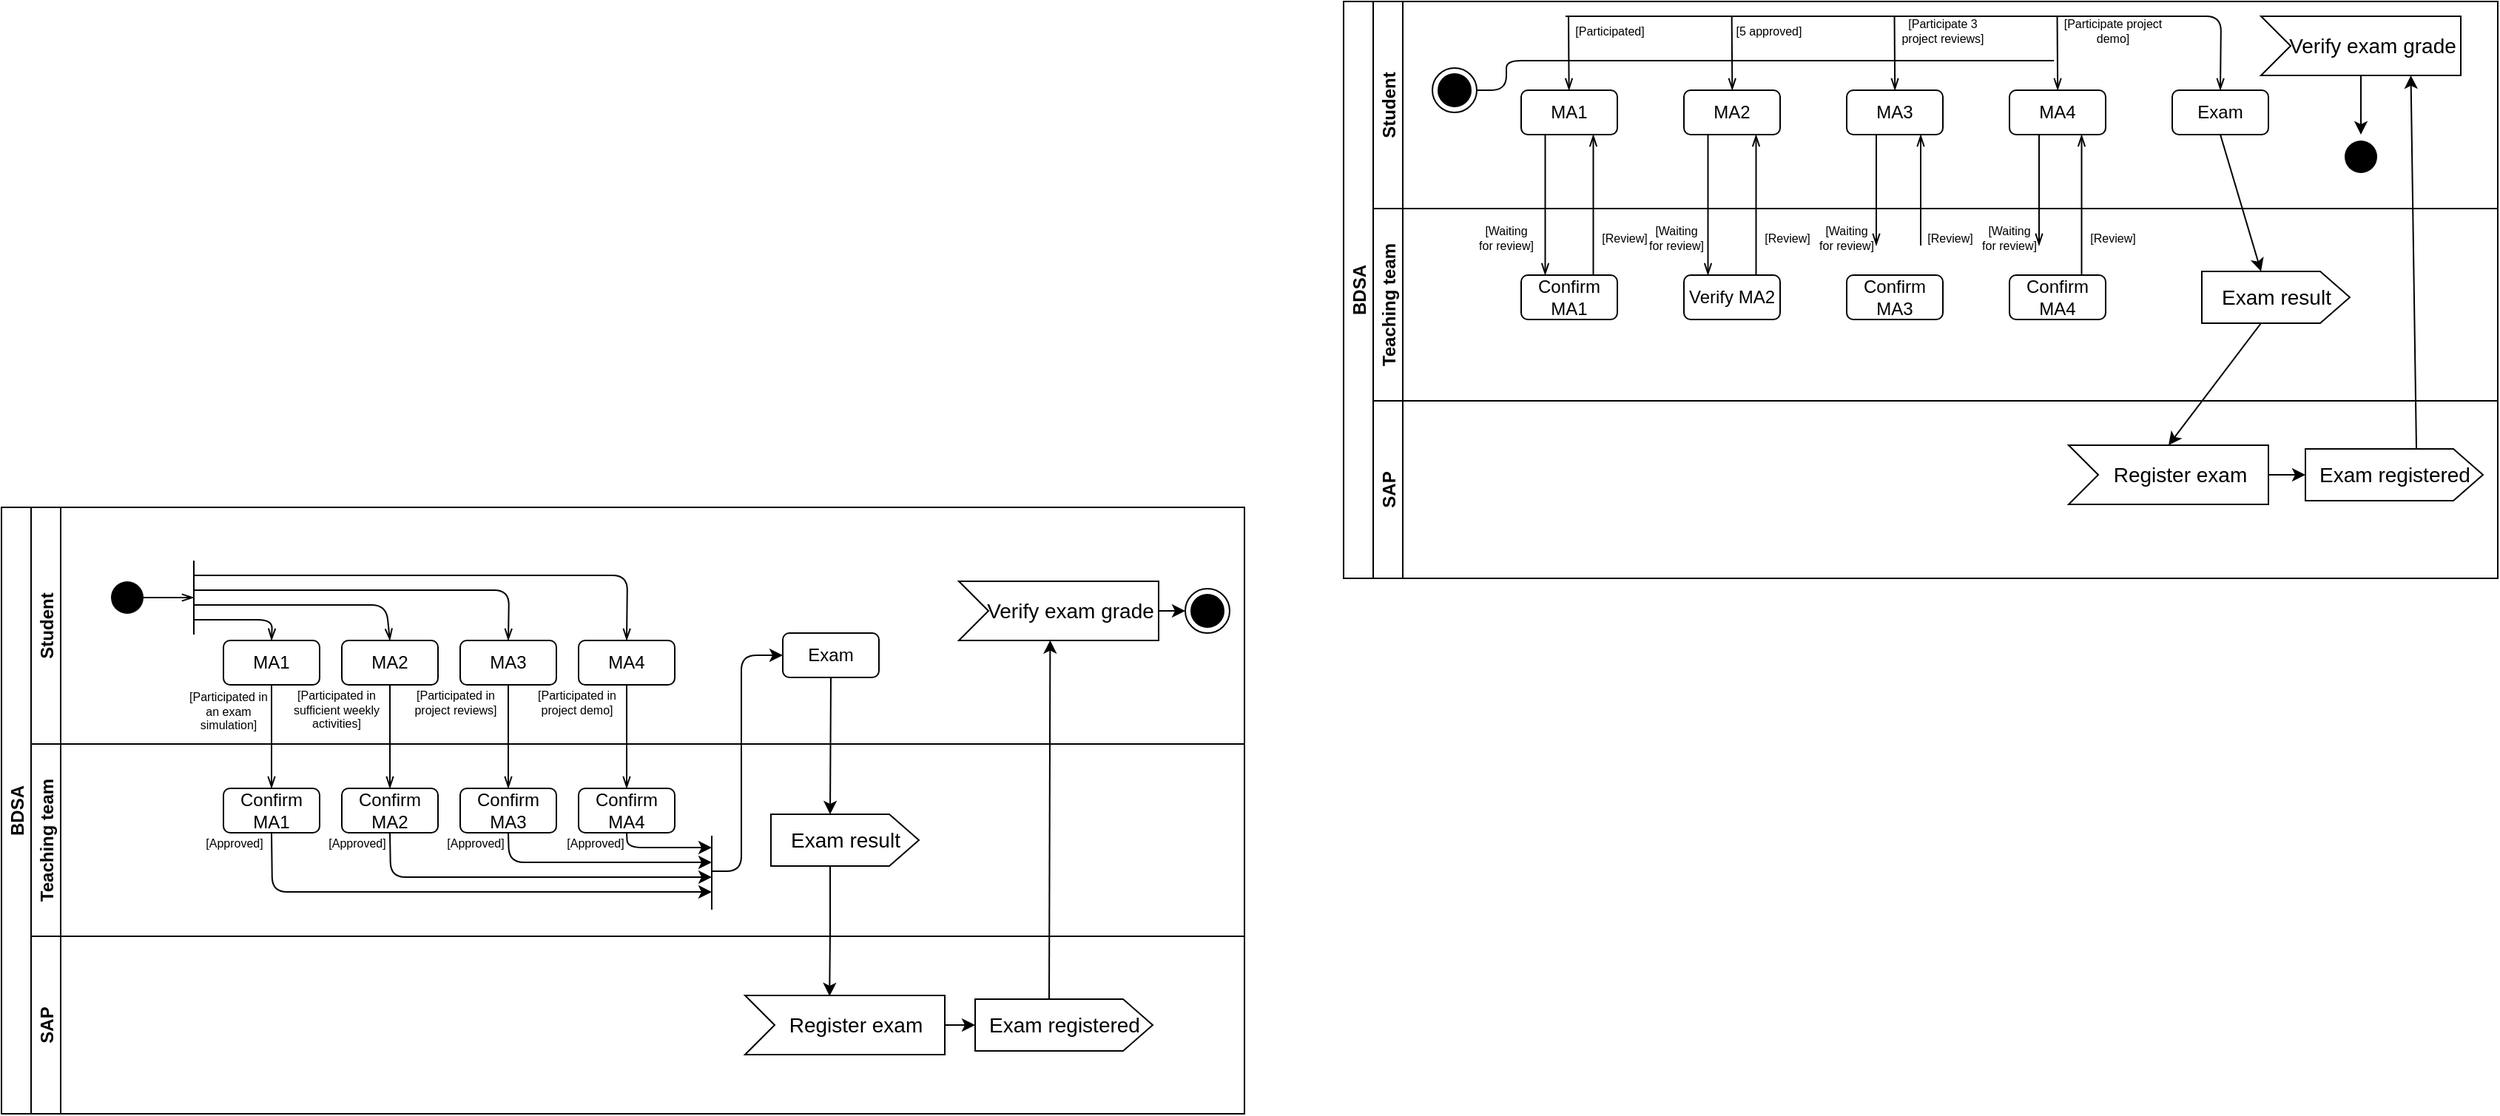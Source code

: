 <mxfile version="15.2.9" type="github">
  <diagram id="9ruZ7lIHfwIDMkIMnSRF" name="Page-1">
    <mxGraphModel dx="378" dy="210" grid="0" gridSize="10" guides="1" tooltips="1" connect="1" arrows="1" fold="1" page="0" pageScale="1" pageWidth="850" pageHeight="1100" math="0" shadow="0">
      <root>
        <mxCell id="0" />
        <mxCell id="1" parent="0" />
        <mxCell id="1oKYoXXWQTvSqcj3fdGV-1" value="BDSA" style="swimlane;childLayout=stackLayout;resizeParent=1;resizeParentMax=0;horizontal=0;startSize=20;horizontalStack=0;direction=east;" parent="1" vertex="1">
          <mxGeometry x="40" y="680" width="840" height="410" as="geometry">
            <mxRectangle x="180" y="230" width="30" height="60" as="alternateBounds" />
          </mxGeometry>
        </mxCell>
        <mxCell id="1oKYoXXWQTvSqcj3fdGV-2" value="Student" style="swimlane;startSize=20;horizontal=0;" parent="1oKYoXXWQTvSqcj3fdGV-1" vertex="1">
          <mxGeometry x="20" width="820" height="160" as="geometry" />
        </mxCell>
        <mxCell id="8XiK232bwKAHNI2Cz1TA-95" value="" style="ellipse;html=1;shape=endState;fillColor=#000000;strokeColor=#000000;" vertex="1" parent="1oKYoXXWQTvSqcj3fdGV-2">
          <mxGeometry x="780" y="55" width="30" height="30" as="geometry" />
        </mxCell>
        <mxCell id="8XiK232bwKAHNI2Cz1TA-130" value="Verify exam grade" style="html=1;shape=mxgraph.infographic.ribbonSimple;notch1=20;notch2=0;align=center;verticalAlign=middle;fontSize=14;fontStyle=0;fillColor=#FFFFFF;flipH=0;spacingRight=0;spacingLeft=14;rotation=0;" vertex="1" parent="1oKYoXXWQTvSqcj3fdGV-2">
          <mxGeometry x="627" y="50" width="135" height="40" as="geometry" />
        </mxCell>
        <mxCell id="8XiK232bwKAHNI2Cz1TA-140" value="" style="endArrow=classic;html=1;exitX=1;exitY=0.5;exitDx=0;exitDy=0;exitPerimeter=0;entryX=0;entryY=0.5;entryDx=0;entryDy=0;" edge="1" parent="1oKYoXXWQTvSqcj3fdGV-2" source="8XiK232bwKAHNI2Cz1TA-130" target="8XiK232bwKAHNI2Cz1TA-95">
          <mxGeometry width="50" height="50" relative="1" as="geometry">
            <mxPoint x="750" y="160" as="sourcePoint" />
            <mxPoint x="800" y="110" as="targetPoint" />
          </mxGeometry>
        </mxCell>
        <mxCell id="8XiK232bwKAHNI2Cz1TA-110" value="[Participated in an exam simulation]" style="text;html=1;strokeColor=none;fillColor=none;align=center;verticalAlign=middle;whiteSpace=wrap;rounded=0;fontSize=8;" vertex="1" parent="1oKYoXXWQTvSqcj3fdGV-2">
          <mxGeometry x="106" y="123" width="55" height="30" as="geometry" />
        </mxCell>
        <mxCell id="8XiK232bwKAHNI2Cz1TA-96" value="MA1" style="rounded=1;whiteSpace=wrap;html=1;" vertex="1" parent="1oKYoXXWQTvSqcj3fdGV-2">
          <mxGeometry x="130" y="90" width="65" height="30" as="geometry" />
        </mxCell>
        <mxCell id="8XiK232bwKAHNI2Cz1TA-97" value="" style="ellipse;html=1;shape=endState;fillColor=#000000;strokeColor=none;" vertex="1" parent="1oKYoXXWQTvSqcj3fdGV-2">
          <mxGeometry x="50" y="46" width="30" height="30" as="geometry" />
        </mxCell>
        <mxCell id="8XiK232bwKAHNI2Cz1TA-98" value="" style="endArrow=none;html=1;" edge="1" parent="1oKYoXXWQTvSqcj3fdGV-2">
          <mxGeometry width="50" height="50" relative="1" as="geometry">
            <mxPoint x="110.0" y="86" as="sourcePoint" />
            <mxPoint x="110.0" y="36.0" as="targetPoint" />
          </mxGeometry>
        </mxCell>
        <mxCell id="8XiK232bwKAHNI2Cz1TA-99" value="&lt;div&gt;MA2&lt;/div&gt;" style="rounded=1;whiteSpace=wrap;html=1;" vertex="1" parent="1oKYoXXWQTvSqcj3fdGV-2">
          <mxGeometry x="210" y="90" width="65" height="30" as="geometry" />
        </mxCell>
        <mxCell id="8XiK232bwKAHNI2Cz1TA-100" value="MA3" style="rounded=1;whiteSpace=wrap;html=1;" vertex="1" parent="1oKYoXXWQTvSqcj3fdGV-2">
          <mxGeometry x="290" y="90" width="65" height="30" as="geometry" />
        </mxCell>
        <mxCell id="8XiK232bwKAHNI2Cz1TA-117" value="" style="endArrow=openThin;html=1;endFill=0;" edge="1" parent="1oKYoXXWQTvSqcj3fdGV-2">
          <mxGeometry width="50" height="50" relative="1" as="geometry">
            <mxPoint x="70.0" y="61" as="sourcePoint" />
            <mxPoint x="110.0" y="61" as="targetPoint" />
          </mxGeometry>
        </mxCell>
        <mxCell id="8XiK232bwKAHNI2Cz1TA-118" value="" style="endArrow=openThin;html=1;endFill=0;entryX=0.5;entryY=0;entryDx=0;entryDy=0;" edge="1" parent="1oKYoXXWQTvSqcj3fdGV-2" target="8XiK232bwKAHNI2Cz1TA-96">
          <mxGeometry width="50" height="50" relative="1" as="geometry">
            <mxPoint x="110.0" y="76" as="sourcePoint" />
            <mxPoint x="120" y="76" as="targetPoint" />
            <Array as="points">
              <mxPoint x="163" y="76" />
            </Array>
          </mxGeometry>
        </mxCell>
        <mxCell id="8XiK232bwKAHNI2Cz1TA-119" value="" style="endArrow=openThin;html=1;endFill=0;entryX=0.5;entryY=0;entryDx=0;entryDy=0;" edge="1" parent="1oKYoXXWQTvSqcj3fdGV-2" target="8XiK232bwKAHNI2Cz1TA-99">
          <mxGeometry width="50" height="50" relative="1" as="geometry">
            <mxPoint x="110.0" y="66" as="sourcePoint" />
            <mxPoint x="172.5" y="100" as="targetPoint" />
            <Array as="points">
              <mxPoint x="240" y="66" />
            </Array>
          </mxGeometry>
        </mxCell>
        <mxCell id="8XiK232bwKAHNI2Cz1TA-120" value="" style="endArrow=openThin;html=1;endFill=0;entryX=0.5;entryY=0;entryDx=0;entryDy=0;" edge="1" parent="1oKYoXXWQTvSqcj3fdGV-2" target="8XiK232bwKAHNI2Cz1TA-100">
          <mxGeometry width="50" height="50" relative="1" as="geometry">
            <mxPoint x="110.0" y="56" as="sourcePoint" />
            <mxPoint x="182.5" y="110" as="targetPoint" />
            <Array as="points">
              <mxPoint x="323" y="56" />
            </Array>
          </mxGeometry>
        </mxCell>
        <mxCell id="8XiK232bwKAHNI2Cz1TA-121" value="" style="endArrow=openThin;html=1;endFill=0;entryX=0.5;entryY=0;entryDx=0;entryDy=0;" edge="1" parent="1oKYoXXWQTvSqcj3fdGV-2">
          <mxGeometry width="50" height="50" relative="1" as="geometry">
            <mxPoint x="110.0" y="46.0" as="sourcePoint" />
            <mxPoint x="402.5" y="90" as="targetPoint" />
            <Array as="points">
              <mxPoint x="403" y="46" />
            </Array>
          </mxGeometry>
        </mxCell>
        <mxCell id="8XiK232bwKAHNI2Cz1TA-109" value="&lt;div&gt;[Participated in &lt;br&gt;&lt;/div&gt;&lt;div&gt;sufficient weekly&lt;/div&gt;&lt;div&gt;activities]&lt;/div&gt;" style="text;html=1;strokeColor=none;fillColor=none;align=center;verticalAlign=middle;whiteSpace=wrap;rounded=0;fontSize=8;" vertex="1" parent="1oKYoXXWQTvSqcj3fdGV-2">
          <mxGeometry x="154" y="127" width="105" height="20" as="geometry" />
        </mxCell>
        <mxCell id="8XiK232bwKAHNI2Cz1TA-111" value="[Participated in project reviews]" style="text;html=1;strokeColor=none;fillColor=none;align=center;verticalAlign=middle;whiteSpace=wrap;rounded=0;fontSize=8;" vertex="1" parent="1oKYoXXWQTvSqcj3fdGV-2">
          <mxGeometry x="252" y="122" width="70" height="20" as="geometry" />
        </mxCell>
        <mxCell id="8XiK232bwKAHNI2Cz1TA-112" value="[Participated in project demo]" style="text;html=1;strokeColor=none;fillColor=none;align=center;verticalAlign=middle;whiteSpace=wrap;rounded=0;fontSize=8;" vertex="1" parent="1oKYoXXWQTvSqcj3fdGV-2">
          <mxGeometry x="329" y="122" width="80" height="20" as="geometry" />
        </mxCell>
        <mxCell id="8XiK232bwKAHNI2Cz1TA-101" value="MA4" style="rounded=1;whiteSpace=wrap;html=1;" vertex="1" parent="1oKYoXXWQTvSqcj3fdGV-2">
          <mxGeometry x="370" y="90" width="65" height="30" as="geometry" />
        </mxCell>
        <mxCell id="1oKYoXXWQTvSqcj3fdGV-3" value="Teaching team" style="swimlane;startSize=20;horizontal=0;direction=east;" parent="1oKYoXXWQTvSqcj3fdGV-1" vertex="1">
          <mxGeometry x="20" y="160" width="820" height="130" as="geometry">
            <mxRectangle x="20" y="120" width="690" height="20" as="alternateBounds" />
          </mxGeometry>
        </mxCell>
        <mxCell id="8XiK232bwKAHNI2Cz1TA-102" value="Exam" style="rounded=1;whiteSpace=wrap;html=1;" vertex="1" parent="1oKYoXXWQTvSqcj3fdGV-3">
          <mxGeometry x="508" y="-75" width="65" height="30" as="geometry" />
        </mxCell>
        <mxCell id="8XiK232bwKAHNI2Cz1TA-104" value="Confirm MA1" style="rounded=1;whiteSpace=wrap;html=1;" vertex="1" parent="1oKYoXXWQTvSqcj3fdGV-3">
          <mxGeometry x="130" y="30" width="65" height="30" as="geometry" />
        </mxCell>
        <mxCell id="8XiK232bwKAHNI2Cz1TA-105" value="Confirm MA2" style="rounded=1;whiteSpace=wrap;html=1;" vertex="1" parent="1oKYoXXWQTvSqcj3fdGV-3">
          <mxGeometry x="210" y="30" width="65" height="30" as="geometry" />
        </mxCell>
        <mxCell id="8XiK232bwKAHNI2Cz1TA-106" value="Confirm MA3" style="rounded=1;whiteSpace=wrap;html=1;" vertex="1" parent="1oKYoXXWQTvSqcj3fdGV-3">
          <mxGeometry x="290" y="30" width="65" height="30" as="geometry" />
        </mxCell>
        <mxCell id="8XiK232bwKAHNI2Cz1TA-107" value="Confirm MA4" style="rounded=1;whiteSpace=wrap;html=1;" vertex="1" parent="1oKYoXXWQTvSqcj3fdGV-3">
          <mxGeometry x="370" y="30" width="65" height="30" as="geometry" />
        </mxCell>
        <mxCell id="8XiK232bwKAHNI2Cz1TA-113" value="[Approved]" style="text;html=1;strokeColor=none;fillColor=none;align=center;verticalAlign=middle;whiteSpace=wrap;rounded=0;fontSize=8;" vertex="1" parent="1oKYoXXWQTvSqcj3fdGV-3">
          <mxGeometry x="110" y="62" width="55" height="10" as="geometry" />
        </mxCell>
        <mxCell id="8XiK232bwKAHNI2Cz1TA-114" value="[Approved]" style="text;html=1;strokeColor=none;fillColor=none;align=center;verticalAlign=middle;whiteSpace=wrap;rounded=0;fontSize=8;" vertex="1" parent="1oKYoXXWQTvSqcj3fdGV-3">
          <mxGeometry x="193" y="62" width="55" height="10" as="geometry" />
        </mxCell>
        <mxCell id="8XiK232bwKAHNI2Cz1TA-115" value="[Approved]" style="text;html=1;strokeColor=none;fillColor=none;align=center;verticalAlign=middle;whiteSpace=wrap;rounded=0;fontSize=8;" vertex="1" parent="1oKYoXXWQTvSqcj3fdGV-3">
          <mxGeometry x="273" y="62" width="55" height="10" as="geometry" />
        </mxCell>
        <mxCell id="8XiK232bwKAHNI2Cz1TA-116" value="[Approved]" style="text;html=1;strokeColor=none;fillColor=none;align=center;verticalAlign=middle;whiteSpace=wrap;rounded=0;fontSize=8;" vertex="1" parent="1oKYoXXWQTvSqcj3fdGV-3">
          <mxGeometry x="354" y="62" width="55" height="10" as="geometry" />
        </mxCell>
        <mxCell id="8XiK232bwKAHNI2Cz1TA-122" value="" style="endArrow=classic;html=1;exitX=0.5;exitY=1;exitDx=0;exitDy=0;" edge="1" parent="1oKYoXXWQTvSqcj3fdGV-3" source="8XiK232bwKAHNI2Cz1TA-107">
          <mxGeometry width="50" height="50" relative="1" as="geometry">
            <mxPoint x="290" y="70" as="sourcePoint" />
            <mxPoint x="460" y="70" as="targetPoint" />
            <Array as="points">
              <mxPoint x="403" y="70" />
            </Array>
          </mxGeometry>
        </mxCell>
        <mxCell id="8XiK232bwKAHNI2Cz1TA-123" value="" style="endArrow=classic;html=1;exitX=0.5;exitY=1;exitDx=0;exitDy=0;" edge="1" parent="1oKYoXXWQTvSqcj3fdGV-3" source="8XiK232bwKAHNI2Cz1TA-106">
          <mxGeometry width="50" height="50" relative="1" as="geometry">
            <mxPoint x="290" y="70" as="sourcePoint" />
            <mxPoint x="460" y="80" as="targetPoint" />
            <Array as="points">
              <mxPoint x="323" y="80" />
            </Array>
          </mxGeometry>
        </mxCell>
        <mxCell id="8XiK232bwKAHNI2Cz1TA-124" value="" style="endArrow=classic;html=1;exitX=0.5;exitY=1;exitDx=0;exitDy=0;" edge="1" parent="1oKYoXXWQTvSqcj3fdGV-3" source="8XiK232bwKAHNI2Cz1TA-105">
          <mxGeometry width="50" height="50" relative="1" as="geometry">
            <mxPoint x="290" y="70" as="sourcePoint" />
            <mxPoint x="460" y="90" as="targetPoint" />
            <Array as="points">
              <mxPoint x="243" y="90" />
            </Array>
          </mxGeometry>
        </mxCell>
        <mxCell id="8XiK232bwKAHNI2Cz1TA-125" value="" style="endArrow=classic;html=1;exitX=0.5;exitY=1;exitDx=0;exitDy=0;" edge="1" parent="1oKYoXXWQTvSqcj3fdGV-3" source="8XiK232bwKAHNI2Cz1TA-104">
          <mxGeometry width="50" height="50" relative="1" as="geometry">
            <mxPoint x="290" y="70" as="sourcePoint" />
            <mxPoint x="460" y="100" as="targetPoint" />
            <Array as="points">
              <mxPoint x="163" y="100" />
            </Array>
          </mxGeometry>
        </mxCell>
        <mxCell id="8XiK232bwKAHNI2Cz1TA-126" value="" style="endArrow=classic;html=1;entryX=0;entryY=0.5;entryDx=0;entryDy=0;" edge="1" parent="1oKYoXXWQTvSqcj3fdGV-3" target="8XiK232bwKAHNI2Cz1TA-102">
          <mxGeometry width="50" height="50" relative="1" as="geometry">
            <mxPoint x="460" y="86" as="sourcePoint" />
            <mxPoint x="500" y="-64" as="targetPoint" />
            <Array as="points">
              <mxPoint x="480" y="86" />
              <mxPoint x="480" y="-60" />
            </Array>
          </mxGeometry>
        </mxCell>
        <mxCell id="8XiK232bwKAHNI2Cz1TA-108" value="" style="endArrow=none;html=1;" edge="1" parent="1oKYoXXWQTvSqcj3fdGV-3">
          <mxGeometry width="50" height="50" relative="1" as="geometry">
            <mxPoint x="460" y="112" as="sourcePoint" />
            <mxPoint x="460" y="62" as="targetPoint" />
          </mxGeometry>
        </mxCell>
        <mxCell id="8XiK232bwKAHNI2Cz1TA-131" value="Exam result" style="html=1;shape=mxgraph.infographic.ribbonSimple;notch1=0;notch2=20;align=center;verticalAlign=middle;fontSize=14;fontStyle=0;fillColor=#FFFFFF;rotation=0;" vertex="1" parent="1oKYoXXWQTvSqcj3fdGV-3">
          <mxGeometry x="500" y="47.5" width="100" height="35" as="geometry" />
        </mxCell>
        <mxCell id="8XiK232bwKAHNI2Cz1TA-137" value="" style="endArrow=classic;html=1;exitX=0.5;exitY=1;exitDx=0;exitDy=0;entryX=0;entryY=0;entryDx=40;entryDy=0;entryPerimeter=0;" edge="1" parent="1oKYoXXWQTvSqcj3fdGV-3" source="8XiK232bwKAHNI2Cz1TA-102" target="8XiK232bwKAHNI2Cz1TA-131">
          <mxGeometry width="50" height="50" relative="1" as="geometry">
            <mxPoint x="670" y="70" as="sourcePoint" />
            <mxPoint x="720" y="20" as="targetPoint" />
          </mxGeometry>
        </mxCell>
        <mxCell id="2dRDHIkBmzryLjVtjeYa-39" value="SAP" style="swimlane;startSize=20;horizontal=0;direction=east;" parent="1oKYoXXWQTvSqcj3fdGV-1" vertex="1">
          <mxGeometry x="20" y="290" width="820" height="120" as="geometry">
            <mxRectangle x="20" y="120" width="690" height="20" as="alternateBounds" />
          </mxGeometry>
        </mxCell>
        <mxCell id="8XiK232bwKAHNI2Cz1TA-132" value="Register exam" style="html=1;shape=mxgraph.infographic.ribbonSimple;notch1=20;notch2=0;align=center;verticalAlign=middle;fontSize=14;fontStyle=0;fillColor=#FFFFFF;flipH=0;spacingRight=0;spacingLeft=14;rotation=0;" vertex="1" parent="2dRDHIkBmzryLjVtjeYa-39">
          <mxGeometry x="482.5" y="40" width="135" height="40" as="geometry" />
        </mxCell>
        <mxCell id="8XiK232bwKAHNI2Cz1TA-133" value="Exam registered" style="html=1;shape=mxgraph.infographic.ribbonSimple;notch1=0;notch2=20;align=center;verticalAlign=middle;fontSize=14;fontStyle=0;fillColor=#FFFFFF;rotation=0;" vertex="1" parent="2dRDHIkBmzryLjVtjeYa-39">
          <mxGeometry x="638" y="42.5" width="120" height="35" as="geometry" />
        </mxCell>
        <mxCell id="8XiK232bwKAHNI2Cz1TA-138" value="" style="endArrow=classic;html=1;exitX=1;exitY=0.5;exitDx=0;exitDy=0;exitPerimeter=0;entryX=0;entryY=0;entryDx=0;entryDy=17.5;entryPerimeter=0;" edge="1" parent="2dRDHIkBmzryLjVtjeYa-39" source="8XiK232bwKAHNI2Cz1TA-132" target="8XiK232bwKAHNI2Cz1TA-133">
          <mxGeometry width="50" height="50" relative="1" as="geometry">
            <mxPoint x="690" as="sourcePoint" />
            <mxPoint x="740" y="-50" as="targetPoint" />
          </mxGeometry>
        </mxCell>
        <mxCell id="8XiK232bwKAHNI2Cz1TA-136" style="edgeStyle=orthogonalEdgeStyle;rounded=0;orthogonalLoop=1;jettySize=auto;html=1;exitX=0;exitY=0;exitDx=40;exitDy=35;exitPerimeter=0;entryX=0.423;entryY=0.011;entryDx=0;entryDy=0;entryPerimeter=0;" edge="1" parent="1oKYoXXWQTvSqcj3fdGV-1" source="8XiK232bwKAHNI2Cz1TA-131" target="8XiK232bwKAHNI2Cz1TA-132">
          <mxGeometry relative="1" as="geometry" />
        </mxCell>
        <mxCell id="8XiK232bwKAHNI2Cz1TA-139" value="" style="endArrow=classic;html=1;exitX=0;exitY=0;exitDx=50;exitDy=0;exitPerimeter=0;entryX=0.457;entryY=0.996;entryDx=0;entryDy=0;entryPerimeter=0;" edge="1" parent="1oKYoXXWQTvSqcj3fdGV-1" source="8XiK232bwKAHNI2Cz1TA-133" target="8XiK232bwKAHNI2Cz1TA-130">
          <mxGeometry width="50" height="50" relative="1" as="geometry">
            <mxPoint x="710" y="270" as="sourcePoint" />
            <mxPoint x="760" y="220" as="targetPoint" />
          </mxGeometry>
        </mxCell>
        <mxCell id="8XiK232bwKAHNI2Cz1TA-91" value="" style="endArrow=openThin;html=1;endFill=0;exitX=0.5;exitY=1;exitDx=0;exitDy=0;entryX=0.5;entryY=0;entryDx=0;entryDy=0;" edge="1" parent="1oKYoXXWQTvSqcj3fdGV-1" source="8XiK232bwKAHNI2Cz1TA-96" target="8XiK232bwKAHNI2Cz1TA-104">
          <mxGeometry width="50" height="50" relative="1" as="geometry">
            <mxPoint x="103" y="24" as="sourcePoint" />
            <mxPoint x="103" y="74" as="targetPoint" />
          </mxGeometry>
        </mxCell>
        <mxCell id="8XiK232bwKAHNI2Cz1TA-92" value="" style="endArrow=openThin;html=1;endFill=0;exitX=0.5;exitY=1;exitDx=0;exitDy=0;entryX=0.5;entryY=0;entryDx=0;entryDy=0;" edge="1" parent="1oKYoXXWQTvSqcj3fdGV-1" source="8XiK232bwKAHNI2Cz1TA-99" target="8XiK232bwKAHNI2Cz1TA-105">
          <mxGeometry width="50" height="50" relative="1" as="geometry">
            <mxPoint x="-67" y="-196" as="sourcePoint" />
            <mxPoint x="-67" y="-146" as="targetPoint" />
          </mxGeometry>
        </mxCell>
        <mxCell id="8XiK232bwKAHNI2Cz1TA-93" value="" style="endArrow=openThin;html=1;endFill=0;exitX=0.5;exitY=1;exitDx=0;exitDy=0;entryX=0.5;entryY=0;entryDx=0;entryDy=0;" edge="1" parent="1oKYoXXWQTvSqcj3fdGV-1" source="8XiK232bwKAHNI2Cz1TA-100" target="8XiK232bwKAHNI2Cz1TA-106">
          <mxGeometry width="50" height="50" relative="1" as="geometry">
            <mxPoint x="-57" y="-186" as="sourcePoint" />
            <mxPoint x="-57" y="-136" as="targetPoint" />
          </mxGeometry>
        </mxCell>
        <mxCell id="8XiK232bwKAHNI2Cz1TA-94" value="" style="endArrow=openThin;html=1;endFill=0;exitX=0.5;exitY=1;exitDx=0;exitDy=0;entryX=0.5;entryY=0;entryDx=0;entryDy=0;" edge="1" parent="1oKYoXXWQTvSqcj3fdGV-1" source="8XiK232bwKAHNI2Cz1TA-101" target="8XiK232bwKAHNI2Cz1TA-107">
          <mxGeometry width="50" height="50" relative="1" as="geometry">
            <mxPoint x="-47" y="-176" as="sourcePoint" />
            <mxPoint x="-47" y="-126" as="targetPoint" />
          </mxGeometry>
        </mxCell>
        <mxCell id="8XiK232bwKAHNI2Cz1TA-1" value="BDSA" style="swimlane;childLayout=stackLayout;resizeParent=1;resizeParentMax=0;horizontal=0;startSize=20;horizontalStack=0;direction=east;" vertex="1" parent="1">
          <mxGeometry x="947" y="338" width="780" height="390" as="geometry">
            <mxRectangle x="180" y="230" width="30" height="60" as="alternateBounds" />
          </mxGeometry>
        </mxCell>
        <mxCell id="8XiK232bwKAHNI2Cz1TA-2" value="Student" style="swimlane;startSize=20;horizontal=0;" vertex="1" parent="8XiK232bwKAHNI2Cz1TA-1">
          <mxGeometry x="20" width="760" height="140" as="geometry" />
        </mxCell>
        <mxCell id="8XiK232bwKAHNI2Cz1TA-3" value="" style="ellipse;html=1;shape=endState;fillColor=#000000;strokeColor=#000000;" vertex="1" parent="8XiK232bwKAHNI2Cz1TA-2">
          <mxGeometry x="40" y="45" width="30" height="30" as="geometry" />
        </mxCell>
        <mxCell id="8XiK232bwKAHNI2Cz1TA-4" value="MA1" style="rounded=1;whiteSpace=wrap;html=1;" vertex="1" parent="8XiK232bwKAHNI2Cz1TA-2">
          <mxGeometry x="100" y="60" width="65" height="30" as="geometry" />
        </mxCell>
        <mxCell id="8XiK232bwKAHNI2Cz1TA-5" value="MA2" style="rounded=1;whiteSpace=wrap;html=1;" vertex="1" parent="8XiK232bwKAHNI2Cz1TA-2">
          <mxGeometry x="210" y="60" width="65" height="30" as="geometry" />
        </mxCell>
        <mxCell id="8XiK232bwKAHNI2Cz1TA-6" value="MA3" style="rounded=1;whiteSpace=wrap;html=1;" vertex="1" parent="8XiK232bwKAHNI2Cz1TA-2">
          <mxGeometry x="320" y="60" width="65" height="30" as="geometry" />
        </mxCell>
        <mxCell id="8XiK232bwKAHNI2Cz1TA-7" value="MA4" style="rounded=1;whiteSpace=wrap;html=1;" vertex="1" parent="8XiK232bwKAHNI2Cz1TA-2">
          <mxGeometry x="430" y="60" width="65" height="30" as="geometry" />
        </mxCell>
        <mxCell id="8XiK232bwKAHNI2Cz1TA-8" value="Exam" style="rounded=1;whiteSpace=wrap;html=1;" vertex="1" parent="8XiK232bwKAHNI2Cz1TA-2">
          <mxGeometry x="540" y="60" width="65" height="30" as="geometry" />
        </mxCell>
        <mxCell id="8XiK232bwKAHNI2Cz1TA-9" value="" style="ellipse;html=1;shape=endState;fillColor=#000000;strokeColor=none;" vertex="1" parent="8XiK232bwKAHNI2Cz1TA-2">
          <mxGeometry x="652.5" y="90" width="30" height="30" as="geometry" />
        </mxCell>
        <mxCell id="8XiK232bwKAHNI2Cz1TA-10" value="" style="endArrow=none;html=1;exitX=1;exitY=0.5;exitDx=0;exitDy=0;endSize=6;jumpSize=2;" edge="1" parent="8XiK232bwKAHNI2Cz1TA-2" source="8XiK232bwKAHNI2Cz1TA-3">
          <mxGeometry width="50" height="50" relative="1" as="geometry">
            <mxPoint x="130" y="60" as="sourcePoint" />
            <mxPoint x="460" y="40" as="targetPoint" />
            <Array as="points">
              <mxPoint x="90" y="60" />
              <mxPoint x="90" y="40" />
            </Array>
          </mxGeometry>
        </mxCell>
        <mxCell id="8XiK232bwKAHNI2Cz1TA-11" value="" style="endArrow=openThin;html=1;entryX=0.5;entryY=0;entryDx=0;entryDy=0;endFill=0;" edge="1" parent="8XiK232bwKAHNI2Cz1TA-2">
          <mxGeometry width="50" height="50" relative="1" as="geometry">
            <mxPoint x="132" y="10" as="sourcePoint" />
            <mxPoint x="132.33" y="60" as="targetPoint" />
          </mxGeometry>
        </mxCell>
        <mxCell id="8XiK232bwKAHNI2Cz1TA-12" value="" style="endArrow=openThin;html=1;entryX=0.5;entryY=0;entryDx=0;entryDy=0;endFill=0;" edge="1" parent="8XiK232bwKAHNI2Cz1TA-2">
          <mxGeometry width="50" height="50" relative="1" as="geometry">
            <mxPoint x="242.33" y="10" as="sourcePoint" />
            <mxPoint x="242.66" y="60" as="targetPoint" />
          </mxGeometry>
        </mxCell>
        <mxCell id="8XiK232bwKAHNI2Cz1TA-13" value="" style="endArrow=openThin;html=1;entryX=0.5;entryY=0;entryDx=0;entryDy=0;endFill=0;" edge="1" parent="8XiK232bwKAHNI2Cz1TA-2">
          <mxGeometry width="50" height="50" relative="1" as="geometry">
            <mxPoint x="352.26" y="10" as="sourcePoint" />
            <mxPoint x="352.59" y="60" as="targetPoint" />
          </mxGeometry>
        </mxCell>
        <mxCell id="8XiK232bwKAHNI2Cz1TA-14" value="" style="endArrow=openThin;html=1;entryX=0.5;entryY=0;entryDx=0;entryDy=0;endFill=0;" edge="1" parent="8XiK232bwKAHNI2Cz1TA-2">
          <mxGeometry width="50" height="50" relative="1" as="geometry">
            <mxPoint x="462.26" y="10" as="sourcePoint" />
            <mxPoint x="462.59" y="60" as="targetPoint" />
          </mxGeometry>
        </mxCell>
        <mxCell id="8XiK232bwKAHNI2Cz1TA-15" value="" style="endArrow=openThin;html=1;entryX=0.5;entryY=0;entryDx=0;entryDy=0;endFill=0;" edge="1" parent="8XiK232bwKAHNI2Cz1TA-2" target="8XiK232bwKAHNI2Cz1TA-8">
          <mxGeometry width="50" height="50" relative="1" as="geometry">
            <mxPoint x="130" y="10" as="sourcePoint" />
            <mxPoint x="450" y="10" as="targetPoint" />
            <Array as="points">
              <mxPoint x="573" y="10" />
            </Array>
          </mxGeometry>
        </mxCell>
        <mxCell id="8XiK232bwKAHNI2Cz1TA-16" value="[Participated]" style="text;html=1;strokeColor=none;fillColor=none;align=center;verticalAlign=middle;whiteSpace=wrap;rounded=0;fontSize=8;" vertex="1" parent="8XiK232bwKAHNI2Cz1TA-2">
          <mxGeometry x="155" y="20" width="10" as="geometry" />
        </mxCell>
        <mxCell id="8XiK232bwKAHNI2Cz1TA-17" value="[5 approved]" style="text;html=1;strokeColor=none;fillColor=none;align=center;verticalAlign=middle;whiteSpace=wrap;rounded=0;fontSize=8;" vertex="1" parent="8XiK232bwKAHNI2Cz1TA-2">
          <mxGeometry x="215" y="10" width="105" height="20" as="geometry" />
        </mxCell>
        <mxCell id="8XiK232bwKAHNI2Cz1TA-18" value="[Participate 3 project reviews]" style="text;html=1;strokeColor=none;fillColor=none;align=center;verticalAlign=middle;whiteSpace=wrap;rounded=0;fontSize=8;" vertex="1" parent="8XiK232bwKAHNI2Cz1TA-2">
          <mxGeometry x="350" y="10" width="70" height="20" as="geometry" />
        </mxCell>
        <mxCell id="8XiK232bwKAHNI2Cz1TA-19" value="[Participate project demo]" style="text;html=1;strokeColor=none;fillColor=none;align=center;verticalAlign=middle;whiteSpace=wrap;rounded=0;fontSize=8;" vertex="1" parent="8XiK232bwKAHNI2Cz1TA-2">
          <mxGeometry x="460" y="10" width="80" height="20" as="geometry" />
        </mxCell>
        <mxCell id="8XiK232bwKAHNI2Cz1TA-20" value="" style="endArrow=openThin;html=1;exitX=0.75;exitY=0;exitDx=0;exitDy=0;entryX=0.75;entryY=1;entryDx=0;entryDy=0;endFill=0;" edge="1" parent="8XiK232bwKAHNI2Cz1TA-2">
          <mxGeometry width="50" height="50" relative="1" as="geometry">
            <mxPoint x="370" y="165" as="sourcePoint" />
            <mxPoint x="370" y="90" as="targetPoint" />
          </mxGeometry>
        </mxCell>
        <mxCell id="8XiK232bwKAHNI2Cz1TA-21" value="" style="endArrow=openThin;html=1;exitX=0.5;exitY=1;exitDx=0;exitDy=0;entryX=0.5;entryY=0;entryDx=0;entryDy=0;endFill=0;" edge="1" parent="8XiK232bwKAHNI2Cz1TA-2">
          <mxGeometry width="50" height="50" relative="1" as="geometry">
            <mxPoint x="340" y="90" as="sourcePoint" />
            <mxPoint x="340" y="165" as="targetPoint" />
          </mxGeometry>
        </mxCell>
        <mxCell id="8XiK232bwKAHNI2Cz1TA-22" value="" style="endArrow=openThin;html=1;exitX=0.5;exitY=1;exitDx=0;exitDy=0;entryX=0.5;entryY=0;entryDx=0;entryDy=0;endFill=0;" edge="1" parent="8XiK232bwKAHNI2Cz1TA-2">
          <mxGeometry width="50" height="50" relative="1" as="geometry">
            <mxPoint x="450" y="90" as="sourcePoint" />
            <mxPoint x="450" y="165" as="targetPoint" />
          </mxGeometry>
        </mxCell>
        <mxCell id="8XiK232bwKAHNI2Cz1TA-23" value="Verify exam grade" style="html=1;shape=mxgraph.infographic.ribbonSimple;notch1=20;notch2=0;align=center;verticalAlign=middle;fontSize=14;fontStyle=0;fillColor=#FFFFFF;flipH=0;spacingRight=0;spacingLeft=14;rotation=0;" vertex="1" parent="8XiK232bwKAHNI2Cz1TA-2">
          <mxGeometry x="600" y="10" width="135" height="40" as="geometry" />
        </mxCell>
        <mxCell id="8XiK232bwKAHNI2Cz1TA-24" value="" style="endArrow=classic;html=1;exitX=0;exitY=0;exitDx=67.5;exitDy=40;exitPerimeter=0;entryX=0.5;entryY=0;entryDx=0;entryDy=0;" edge="1" parent="8XiK232bwKAHNI2Cz1TA-2" source="8XiK232bwKAHNI2Cz1TA-23" target="8XiK232bwKAHNI2Cz1TA-9">
          <mxGeometry width="50" height="50" relative="1" as="geometry">
            <mxPoint x="710" y="140" as="sourcePoint" />
            <mxPoint x="760" y="90" as="targetPoint" />
          </mxGeometry>
        </mxCell>
        <mxCell id="8XiK232bwKAHNI2Cz1TA-25" value="Teaching team" style="swimlane;startSize=20;horizontal=0;direction=east;" vertex="1" parent="8XiK232bwKAHNI2Cz1TA-1">
          <mxGeometry x="20" y="140" width="760" height="130" as="geometry">
            <mxRectangle x="20" y="120" width="690" height="20" as="alternateBounds" />
          </mxGeometry>
        </mxCell>
        <mxCell id="8XiK232bwKAHNI2Cz1TA-26" value="Confirm MA1" style="rounded=1;whiteSpace=wrap;html=1;" vertex="1" parent="8XiK232bwKAHNI2Cz1TA-25">
          <mxGeometry x="100" y="45" width="65" height="30" as="geometry" />
        </mxCell>
        <mxCell id="8XiK232bwKAHNI2Cz1TA-27" value="Verify MA2" style="rounded=1;whiteSpace=wrap;html=1;" vertex="1" parent="8XiK232bwKAHNI2Cz1TA-25">
          <mxGeometry x="210" y="45" width="65" height="30" as="geometry" />
        </mxCell>
        <mxCell id="8XiK232bwKAHNI2Cz1TA-28" value="Confirm MA3" style="rounded=1;whiteSpace=wrap;html=1;" vertex="1" parent="8XiK232bwKAHNI2Cz1TA-25">
          <mxGeometry x="320" y="45" width="65" height="30" as="geometry" />
        </mxCell>
        <mxCell id="8XiK232bwKAHNI2Cz1TA-29" value="Confirm MA4" style="rounded=1;whiteSpace=wrap;html=1;" vertex="1" parent="8XiK232bwKAHNI2Cz1TA-25">
          <mxGeometry x="430" y="45" width="65" height="30" as="geometry" />
        </mxCell>
        <mxCell id="8XiK232bwKAHNI2Cz1TA-30" value="[Review]" style="text;html=1;strokeColor=none;fillColor=none;align=center;verticalAlign=middle;whiteSpace=wrap;rounded=0;fontSize=8;" vertex="1" parent="8XiK232bwKAHNI2Cz1TA-25">
          <mxGeometry x="150" y="10" width="40" height="20" as="geometry" />
        </mxCell>
        <mxCell id="8XiK232bwKAHNI2Cz1TA-31" value="[Review]" style="text;html=1;strokeColor=none;fillColor=none;align=center;verticalAlign=middle;whiteSpace=wrap;rounded=0;fontSize=8;" vertex="1" parent="8XiK232bwKAHNI2Cz1TA-25">
          <mxGeometry x="260" y="10" width="40" height="20" as="geometry" />
        </mxCell>
        <mxCell id="8XiK232bwKAHNI2Cz1TA-32" value="[Review]" style="text;html=1;strokeColor=none;fillColor=none;align=center;verticalAlign=middle;whiteSpace=wrap;rounded=0;fontSize=8;" vertex="1" parent="8XiK232bwKAHNI2Cz1TA-25">
          <mxGeometry x="370" y="10" width="40" height="20" as="geometry" />
        </mxCell>
        <mxCell id="8XiK232bwKAHNI2Cz1TA-33" value="[Review]" style="text;html=1;strokeColor=none;fillColor=none;align=center;verticalAlign=middle;whiteSpace=wrap;rounded=0;fontSize=8;" vertex="1" parent="8XiK232bwKAHNI2Cz1TA-25">
          <mxGeometry x="480" y="10" width="40" height="20" as="geometry" />
        </mxCell>
        <mxCell id="8XiK232bwKAHNI2Cz1TA-34" value="[Waiting for review]" style="text;html=1;strokeColor=none;fillColor=none;align=center;verticalAlign=middle;whiteSpace=wrap;rounded=0;fontSize=8;" vertex="1" parent="8XiK232bwKAHNI2Cz1TA-25">
          <mxGeometry x="70" y="10" width="40" height="20" as="geometry" />
        </mxCell>
        <mxCell id="8XiK232bwKAHNI2Cz1TA-35" value="[Waiting for review]" style="text;html=1;strokeColor=none;fillColor=none;align=center;verticalAlign=middle;whiteSpace=wrap;rounded=0;fontSize=8;" vertex="1" parent="8XiK232bwKAHNI2Cz1TA-25">
          <mxGeometry x="185" y="10" width="40" height="20" as="geometry" />
        </mxCell>
        <mxCell id="8XiK232bwKAHNI2Cz1TA-36" value="[Waiting for review]" style="text;html=1;strokeColor=none;fillColor=none;align=center;verticalAlign=middle;whiteSpace=wrap;rounded=0;fontSize=8;" vertex="1" parent="8XiK232bwKAHNI2Cz1TA-25">
          <mxGeometry x="300" y="10" width="40" height="20" as="geometry" />
        </mxCell>
        <mxCell id="8XiK232bwKAHNI2Cz1TA-37" value="[Waiting for review]" style="text;html=1;strokeColor=none;fillColor=none;align=center;verticalAlign=middle;whiteSpace=wrap;rounded=0;fontSize=8;" vertex="1" parent="8XiK232bwKAHNI2Cz1TA-25">
          <mxGeometry x="410" y="10" width="40" height="20" as="geometry" />
        </mxCell>
        <mxCell id="8XiK232bwKAHNI2Cz1TA-38" value="Exam result" style="html=1;shape=mxgraph.infographic.ribbonSimple;notch1=0;notch2=20;align=center;verticalAlign=middle;fontSize=14;fontStyle=0;fillColor=#FFFFFF;rotation=0;" vertex="1" parent="8XiK232bwKAHNI2Cz1TA-25">
          <mxGeometry x="560" y="42.5" width="100" height="35" as="geometry" />
        </mxCell>
        <mxCell id="8XiK232bwKAHNI2Cz1TA-39" value="SAP" style="swimlane;startSize=20;horizontal=0;direction=east;" vertex="1" parent="8XiK232bwKAHNI2Cz1TA-1">
          <mxGeometry x="20" y="270" width="760" height="120" as="geometry">
            <mxRectangle x="20" y="120" width="690" height="20" as="alternateBounds" />
          </mxGeometry>
        </mxCell>
        <mxCell id="8XiK232bwKAHNI2Cz1TA-40" value="Register exam" style="html=1;shape=mxgraph.infographic.ribbonSimple;notch1=20;notch2=0;align=center;verticalAlign=middle;fontSize=14;fontStyle=0;fillColor=#FFFFFF;flipH=0;spacingRight=0;spacingLeft=14;rotation=0;" vertex="1" parent="8XiK232bwKAHNI2Cz1TA-39">
          <mxGeometry x="470" y="30" width="135" height="40" as="geometry" />
        </mxCell>
        <mxCell id="8XiK232bwKAHNI2Cz1TA-41" value="Exam registered" style="html=1;shape=mxgraph.infographic.ribbonSimple;notch1=0;notch2=20;align=center;verticalAlign=middle;fontSize=14;fontStyle=0;fillColor=#FFFFFF;rotation=0;" vertex="1" parent="8XiK232bwKAHNI2Cz1TA-39">
          <mxGeometry x="630" y="32.5" width="120" height="35" as="geometry" />
        </mxCell>
        <mxCell id="8XiK232bwKAHNI2Cz1TA-42" value="" style="endArrow=classic;html=1;exitX=1;exitY=0.5;exitDx=0;exitDy=0;exitPerimeter=0;entryX=0;entryY=0;entryDx=0;entryDy=17.5;entryPerimeter=0;" edge="1" parent="8XiK232bwKAHNI2Cz1TA-39" source="8XiK232bwKAHNI2Cz1TA-40" target="8XiK232bwKAHNI2Cz1TA-41">
          <mxGeometry width="50" height="50" relative="1" as="geometry">
            <mxPoint x="610" y="230" as="sourcePoint" />
            <mxPoint x="660" y="180" as="targetPoint" />
          </mxGeometry>
        </mxCell>
        <mxCell id="8XiK232bwKAHNI2Cz1TA-43" value="" style="endArrow=openThin;html=1;exitX=0.25;exitY=1;exitDx=0;exitDy=0;entryX=0.25;entryY=0;entryDx=0;entryDy=0;endFill=0;" edge="1" parent="8XiK232bwKAHNI2Cz1TA-1" source="8XiK232bwKAHNI2Cz1TA-4" target="8XiK232bwKAHNI2Cz1TA-26">
          <mxGeometry width="50" height="50" relative="1" as="geometry">
            <mxPoint x="200" y="170" as="sourcePoint" />
            <mxPoint x="250" y="120" as="targetPoint" />
          </mxGeometry>
        </mxCell>
        <mxCell id="8XiK232bwKAHNI2Cz1TA-44" value="" style="endArrow=openThin;html=1;exitX=0.75;exitY=0;exitDx=0;exitDy=0;entryX=0.75;entryY=1;entryDx=0;entryDy=0;endFill=0;" edge="1" parent="8XiK232bwKAHNI2Cz1TA-1" source="8XiK232bwKAHNI2Cz1TA-26" target="8XiK232bwKAHNI2Cz1TA-4">
          <mxGeometry width="50" height="50" relative="1" as="geometry">
            <mxPoint x="472.26" y="330" as="sourcePoint" />
            <mxPoint x="472.26" y="405" as="targetPoint" />
          </mxGeometry>
        </mxCell>
        <mxCell id="8XiK232bwKAHNI2Cz1TA-45" value="" style="endArrow=openThin;html=1;exitX=0.25;exitY=1;exitDx=0;exitDy=0;entryX=0.25;entryY=0;entryDx=0;entryDy=0;endFill=0;" edge="1" parent="8XiK232bwKAHNI2Cz1TA-1" source="8XiK232bwKAHNI2Cz1TA-5" target="8XiK232bwKAHNI2Cz1TA-27">
          <mxGeometry width="50" height="50" relative="1" as="geometry">
            <mxPoint x="320" y="175" as="sourcePoint" />
            <mxPoint x="320" y="100" as="targetPoint" />
          </mxGeometry>
        </mxCell>
        <mxCell id="8XiK232bwKAHNI2Cz1TA-46" value="" style="endArrow=openThin;html=1;exitX=0.75;exitY=0;exitDx=0;exitDy=0;entryX=0.75;entryY=1;entryDx=0;entryDy=0;endFill=0;" edge="1" parent="8XiK232bwKAHNI2Cz1TA-1" source="8XiK232bwKAHNI2Cz1TA-27" target="8XiK232bwKAHNI2Cz1TA-5">
          <mxGeometry width="50" height="50" relative="1" as="geometry">
            <mxPoint x="262.26" y="90" as="sourcePoint" />
            <mxPoint x="262.26" y="165" as="targetPoint" />
          </mxGeometry>
        </mxCell>
        <mxCell id="8XiK232bwKAHNI2Cz1TA-47" value="" style="endArrow=openThin;html=1;exitX=0.75;exitY=0;exitDx=0;exitDy=0;endFill=0;entryX=0.75;entryY=1;entryDx=0;entryDy=0;" edge="1" parent="8XiK232bwKAHNI2Cz1TA-1" source="8XiK232bwKAHNI2Cz1TA-29" target="8XiK232bwKAHNI2Cz1TA-7">
          <mxGeometry width="50" height="50" relative="1" as="geometry">
            <mxPoint x="500" y="90" as="sourcePoint" />
            <mxPoint x="530" y="100" as="targetPoint" />
          </mxGeometry>
        </mxCell>
        <mxCell id="8XiK232bwKAHNI2Cz1TA-48" value="" style="endArrow=classic;html=1;exitX=0.5;exitY=1;exitDx=0;exitDy=0;entryX=0;entryY=0;entryDx=40;entryDy=0;entryPerimeter=0;" edge="1" parent="8XiK232bwKAHNI2Cz1TA-1" source="8XiK232bwKAHNI2Cz1TA-8" target="8XiK232bwKAHNI2Cz1TA-38">
          <mxGeometry width="50" height="50" relative="1" as="geometry">
            <mxPoint x="640" y="190" as="sourcePoint" />
            <mxPoint x="593" y="180" as="targetPoint" />
          </mxGeometry>
        </mxCell>
        <mxCell id="8XiK232bwKAHNI2Cz1TA-49" value="" style="endArrow=classic;html=1;exitX=0;exitY=0;exitDx=40;exitDy=35;exitPerimeter=0;entryX=0;entryY=0;entryDx=67.5;entryDy=0;entryPerimeter=0;" edge="1" parent="8XiK232bwKAHNI2Cz1TA-1" source="8XiK232bwKAHNI2Cz1TA-38" target="8XiK232bwKAHNI2Cz1TA-40">
          <mxGeometry width="50" height="50" relative="1" as="geometry">
            <mxPoint x="710" y="270" as="sourcePoint" />
            <mxPoint x="760" y="220" as="targetPoint" />
          </mxGeometry>
        </mxCell>
        <mxCell id="8XiK232bwKAHNI2Cz1TA-50" value="" style="endArrow=classic;html=1;entryX=0;entryY=0;entryDx=101.25;entryDy=40;entryPerimeter=0;exitX=0;exitY=0;exitDx=75;exitDy=0;exitPerimeter=0;" edge="1" parent="8XiK232bwKAHNI2Cz1TA-1" source="8XiK232bwKAHNI2Cz1TA-41" target="8XiK232bwKAHNI2Cz1TA-23">
          <mxGeometry width="50" height="50" relative="1" as="geometry">
            <mxPoint x="700" y="520" as="sourcePoint" />
            <mxPoint x="750" y="470" as="targetPoint" />
          </mxGeometry>
        </mxCell>
      </root>
    </mxGraphModel>
  </diagram>
</mxfile>
